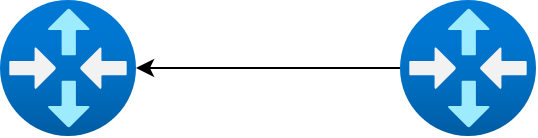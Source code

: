 <mxfile version="23.1.2" type="github">
  <diagram name="Page-1" id="DmMFF0YoxJnTsvSPMJ7N">
    <mxGraphModel dx="826" dy="1537" grid="1" gridSize="10" guides="1" tooltips="1" connect="1" arrows="1" fold="1" page="1" pageScale="1" pageWidth="850" pageHeight="1100" math="0" shadow="0">
      <root>
        <mxCell id="0" />
        <mxCell id="1" parent="0" />
        <mxCell id="0UWOfdU99n7TTAHSiTq--1" value="" style="image;aspect=fixed;html=1;points=[];align=center;fontSize=12;image=img/lib/azure2/networking/Virtual_Router.svg;" vertex="1" parent="1">
          <mxGeometry x="300" y="-300" width="68" height="68" as="geometry" />
        </mxCell>
        <mxCell id="0UWOfdU99n7TTAHSiTq--3" style="edgeStyle=orthogonalEdgeStyle;rounded=0;orthogonalLoop=1;jettySize=auto;html=1;" edge="1" parent="1" source="0UWOfdU99n7TTAHSiTq--2" target="0UWOfdU99n7TTAHSiTq--1">
          <mxGeometry relative="1" as="geometry" />
        </mxCell>
        <mxCell id="0UWOfdU99n7TTAHSiTq--2" value="" style="image;aspect=fixed;html=1;points=[];align=center;fontSize=12;image=img/lib/azure2/networking/Virtual_Router.svg;" vertex="1" parent="1">
          <mxGeometry x="500" y="-300" width="68" height="68" as="geometry" />
        </mxCell>
      </root>
    </mxGraphModel>
  </diagram>
</mxfile>
